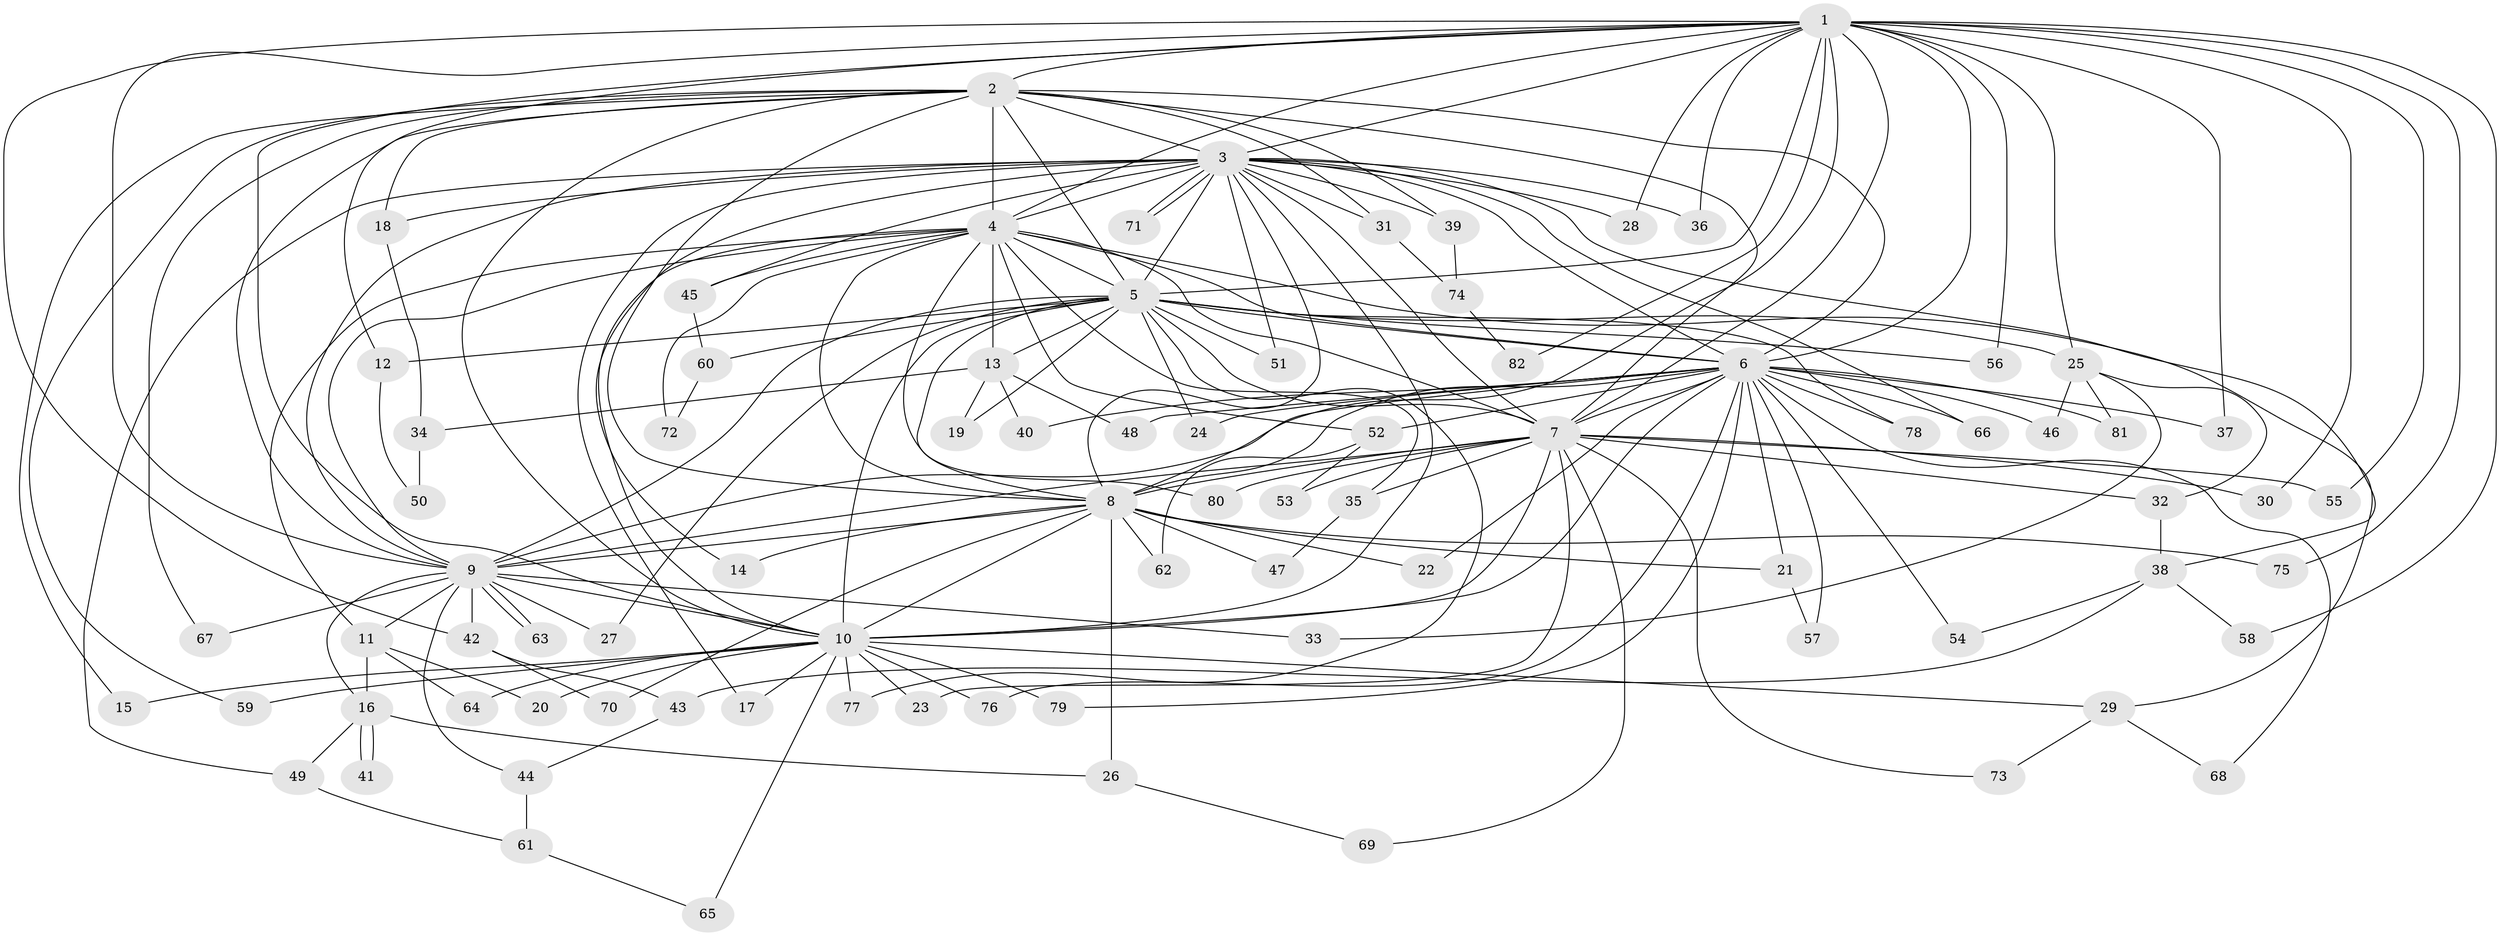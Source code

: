 // Generated by graph-tools (version 1.1) at 2025/01/03/09/25 03:01:35]
// undirected, 82 vertices, 189 edges
graph export_dot {
graph [start="1"]
  node [color=gray90,style=filled];
  1;
  2;
  3;
  4;
  5;
  6;
  7;
  8;
  9;
  10;
  11;
  12;
  13;
  14;
  15;
  16;
  17;
  18;
  19;
  20;
  21;
  22;
  23;
  24;
  25;
  26;
  27;
  28;
  29;
  30;
  31;
  32;
  33;
  34;
  35;
  36;
  37;
  38;
  39;
  40;
  41;
  42;
  43;
  44;
  45;
  46;
  47;
  48;
  49;
  50;
  51;
  52;
  53;
  54;
  55;
  56;
  57;
  58;
  59;
  60;
  61;
  62;
  63;
  64;
  65;
  66;
  67;
  68;
  69;
  70;
  71;
  72;
  73;
  74;
  75;
  76;
  77;
  78;
  79;
  80;
  81;
  82;
  1 -- 2;
  1 -- 3;
  1 -- 4;
  1 -- 5;
  1 -- 6;
  1 -- 7;
  1 -- 8;
  1 -- 9;
  1 -- 10;
  1 -- 12;
  1 -- 25;
  1 -- 28;
  1 -- 30;
  1 -- 36;
  1 -- 37;
  1 -- 42;
  1 -- 55;
  1 -- 56;
  1 -- 58;
  1 -- 75;
  1 -- 82;
  2 -- 3;
  2 -- 4;
  2 -- 5;
  2 -- 6;
  2 -- 7;
  2 -- 8;
  2 -- 9;
  2 -- 10;
  2 -- 15;
  2 -- 18;
  2 -- 31;
  2 -- 39;
  2 -- 59;
  2 -- 67;
  3 -- 4;
  3 -- 5;
  3 -- 6;
  3 -- 7;
  3 -- 8;
  3 -- 9;
  3 -- 10;
  3 -- 14;
  3 -- 17;
  3 -- 18;
  3 -- 28;
  3 -- 31;
  3 -- 36;
  3 -- 38;
  3 -- 39;
  3 -- 45;
  3 -- 49;
  3 -- 51;
  3 -- 66;
  3 -- 71;
  3 -- 71;
  4 -- 5;
  4 -- 6;
  4 -- 7;
  4 -- 8;
  4 -- 9;
  4 -- 10;
  4 -- 11;
  4 -- 13;
  4 -- 29;
  4 -- 35;
  4 -- 45;
  4 -- 52;
  4 -- 72;
  4 -- 80;
  5 -- 6;
  5 -- 7;
  5 -- 8;
  5 -- 9;
  5 -- 10;
  5 -- 12;
  5 -- 13;
  5 -- 19;
  5 -- 24;
  5 -- 25;
  5 -- 27;
  5 -- 51;
  5 -- 56;
  5 -- 60;
  5 -- 77;
  5 -- 78;
  6 -- 7;
  6 -- 8;
  6 -- 9;
  6 -- 10;
  6 -- 21;
  6 -- 22;
  6 -- 24;
  6 -- 37;
  6 -- 40;
  6 -- 46;
  6 -- 48;
  6 -- 52;
  6 -- 54;
  6 -- 57;
  6 -- 66;
  6 -- 68;
  6 -- 76;
  6 -- 78;
  6 -- 79;
  6 -- 81;
  7 -- 8;
  7 -- 9;
  7 -- 10;
  7 -- 23;
  7 -- 30;
  7 -- 32;
  7 -- 35;
  7 -- 53;
  7 -- 55;
  7 -- 69;
  7 -- 73;
  7 -- 80;
  8 -- 9;
  8 -- 10;
  8 -- 14;
  8 -- 21;
  8 -- 22;
  8 -- 26;
  8 -- 47;
  8 -- 62;
  8 -- 70;
  8 -- 75;
  9 -- 10;
  9 -- 11;
  9 -- 16;
  9 -- 27;
  9 -- 33;
  9 -- 42;
  9 -- 44;
  9 -- 63;
  9 -- 63;
  9 -- 67;
  10 -- 15;
  10 -- 17;
  10 -- 20;
  10 -- 23;
  10 -- 29;
  10 -- 59;
  10 -- 64;
  10 -- 65;
  10 -- 76;
  10 -- 77;
  10 -- 79;
  11 -- 16;
  11 -- 20;
  11 -- 64;
  12 -- 50;
  13 -- 19;
  13 -- 34;
  13 -- 40;
  13 -- 48;
  16 -- 26;
  16 -- 41;
  16 -- 41;
  16 -- 49;
  18 -- 34;
  21 -- 57;
  25 -- 32;
  25 -- 33;
  25 -- 46;
  25 -- 81;
  26 -- 69;
  29 -- 68;
  29 -- 73;
  31 -- 74;
  32 -- 38;
  34 -- 50;
  35 -- 47;
  38 -- 43;
  38 -- 54;
  38 -- 58;
  39 -- 74;
  42 -- 43;
  42 -- 70;
  43 -- 44;
  44 -- 61;
  45 -- 60;
  49 -- 61;
  52 -- 53;
  52 -- 62;
  60 -- 72;
  61 -- 65;
  74 -- 82;
}
